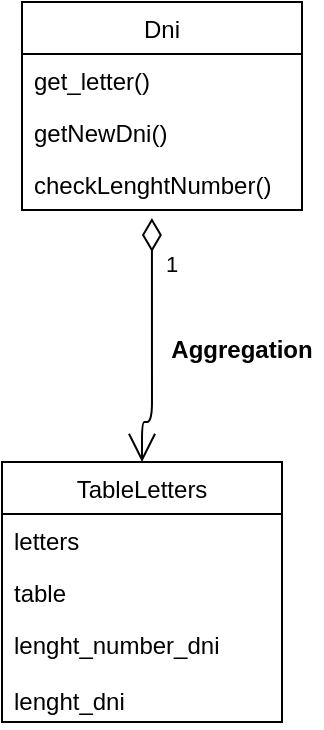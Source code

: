 <mxfile version="14.2.7" type="device"><diagram id="UGh6O72NorILz5c9sBo4" name="Page-1"><mxGraphModel dx="420" dy="765" grid="1" gridSize="10" guides="1" tooltips="1" connect="1" arrows="1" fold="1" page="1" pageScale="1" pageWidth="827" pageHeight="1169" math="0" shadow="0"><root><mxCell id="0"/><mxCell id="1" parent="0"/><mxCell id="cGh1MbEAs_4axjxu6TPr-5" value="Dni" style="swimlane;fontStyle=0;childLayout=stackLayout;horizontal=1;startSize=26;fillColor=none;horizontalStack=0;resizeParent=1;resizeParentMax=0;resizeLast=0;collapsible=1;marginBottom=0;" vertex="1" parent="1"><mxGeometry x="150" y="280" width="140" height="104" as="geometry"/></mxCell><mxCell id="cGh1MbEAs_4axjxu6TPr-6" value="get_letter()" style="text;strokeColor=none;fillColor=none;align=left;verticalAlign=top;spacingLeft=4;spacingRight=4;overflow=hidden;rotatable=0;points=[[0,0.5],[1,0.5]];portConstraint=eastwest;" vertex="1" parent="cGh1MbEAs_4axjxu6TPr-5"><mxGeometry y="26" width="140" height="26" as="geometry"/></mxCell><mxCell id="cGh1MbEAs_4axjxu6TPr-7" value="getNewDni()" style="text;strokeColor=none;fillColor=none;align=left;verticalAlign=top;spacingLeft=4;spacingRight=4;overflow=hidden;rotatable=0;points=[[0,0.5],[1,0.5]];portConstraint=eastwest;" vertex="1" parent="cGh1MbEAs_4axjxu6TPr-5"><mxGeometry y="52" width="140" height="26" as="geometry"/></mxCell><mxCell id="cGh1MbEAs_4axjxu6TPr-8" value="checkLenghtNumber()" style="text;strokeColor=none;fillColor=none;align=left;verticalAlign=top;spacingLeft=4;spacingRight=4;overflow=hidden;rotatable=0;points=[[0,0.5],[1,0.5]];portConstraint=eastwest;" vertex="1" parent="cGh1MbEAs_4axjxu6TPr-5"><mxGeometry y="78" width="140" height="26" as="geometry"/></mxCell><mxCell id="cGh1MbEAs_4axjxu6TPr-9" value="TableLetters" style="swimlane;fontStyle=0;childLayout=stackLayout;horizontal=1;startSize=26;fillColor=none;horizontalStack=0;resizeParent=1;resizeParentMax=0;resizeLast=0;collapsible=1;marginBottom=0;" vertex="1" parent="1"><mxGeometry x="140" y="510" width="140" height="130" as="geometry"/></mxCell><mxCell id="cGh1MbEAs_4axjxu6TPr-10" value="letters" style="text;strokeColor=none;fillColor=none;align=left;verticalAlign=top;spacingLeft=4;spacingRight=4;overflow=hidden;rotatable=0;points=[[0,0.5],[1,0.5]];portConstraint=eastwest;" vertex="1" parent="cGh1MbEAs_4axjxu6TPr-9"><mxGeometry y="26" width="140" height="26" as="geometry"/></mxCell><mxCell id="cGh1MbEAs_4axjxu6TPr-11" value="table" style="text;strokeColor=none;fillColor=none;align=left;verticalAlign=top;spacingLeft=4;spacingRight=4;overflow=hidden;rotatable=0;points=[[0,0.5],[1,0.5]];portConstraint=eastwest;" vertex="1" parent="cGh1MbEAs_4axjxu6TPr-9"><mxGeometry y="52" width="140" height="26" as="geometry"/></mxCell><mxCell id="cGh1MbEAs_4axjxu6TPr-12" value="lenght_number_dni&#10;&#10;lenght_dni" style="text;strokeColor=none;fillColor=none;align=left;verticalAlign=top;spacingLeft=4;spacingRight=4;overflow=hidden;rotatable=0;points=[[0,0.5],[1,0.5]];portConstraint=eastwest;" vertex="1" parent="cGh1MbEAs_4axjxu6TPr-9"><mxGeometry y="78" width="140" height="52" as="geometry"/></mxCell><mxCell id="cGh1MbEAs_4axjxu6TPr-13" value="1" style="endArrow=open;html=1;endSize=12;startArrow=diamondThin;startSize=14;startFill=0;edgeStyle=orthogonalEdgeStyle;align=left;verticalAlign=bottom;exitX=0.464;exitY=1.154;exitDx=0;exitDy=0;exitPerimeter=0;entryX=0.5;entryY=0;entryDx=0;entryDy=0;" edge="1" parent="1" source="cGh1MbEAs_4axjxu6TPr-8" target="cGh1MbEAs_4axjxu6TPr-9"><mxGeometry x="-0.496" y="5" relative="1" as="geometry"><mxPoint x="200" y="410" as="sourcePoint"/><mxPoint x="370" y="410" as="targetPoint"/><Array as="points"><mxPoint x="215" y="490"/></Array><mxPoint as="offset"/></mxGeometry></mxCell><mxCell id="cGh1MbEAs_4axjxu6TPr-14" value="Aggregation" style="text;align=center;fontStyle=1;verticalAlign=middle;spacingLeft=3;spacingRight=3;strokeColor=none;rotatable=0;points=[[0,0.5],[1,0.5]];portConstraint=eastwest;" vertex="1" parent="1"><mxGeometry x="220" y="440" width="80" height="26" as="geometry"/></mxCell></root></mxGraphModel></diagram></mxfile>